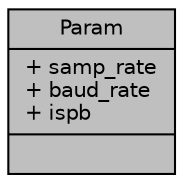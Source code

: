 digraph "Param"
{
  edge [fontname="Helvetica",fontsize="10",labelfontname="Helvetica",labelfontsize="10"];
  node [fontname="Helvetica",fontsize="10",shape=record];
  Node1 [label="{Param\n|+ samp_rate\l+ baud_rate\l+ ispb\l|}",height=0.2,width=0.4,color="black", fillcolor="grey75", style="filled", fontcolor="black"];
}
